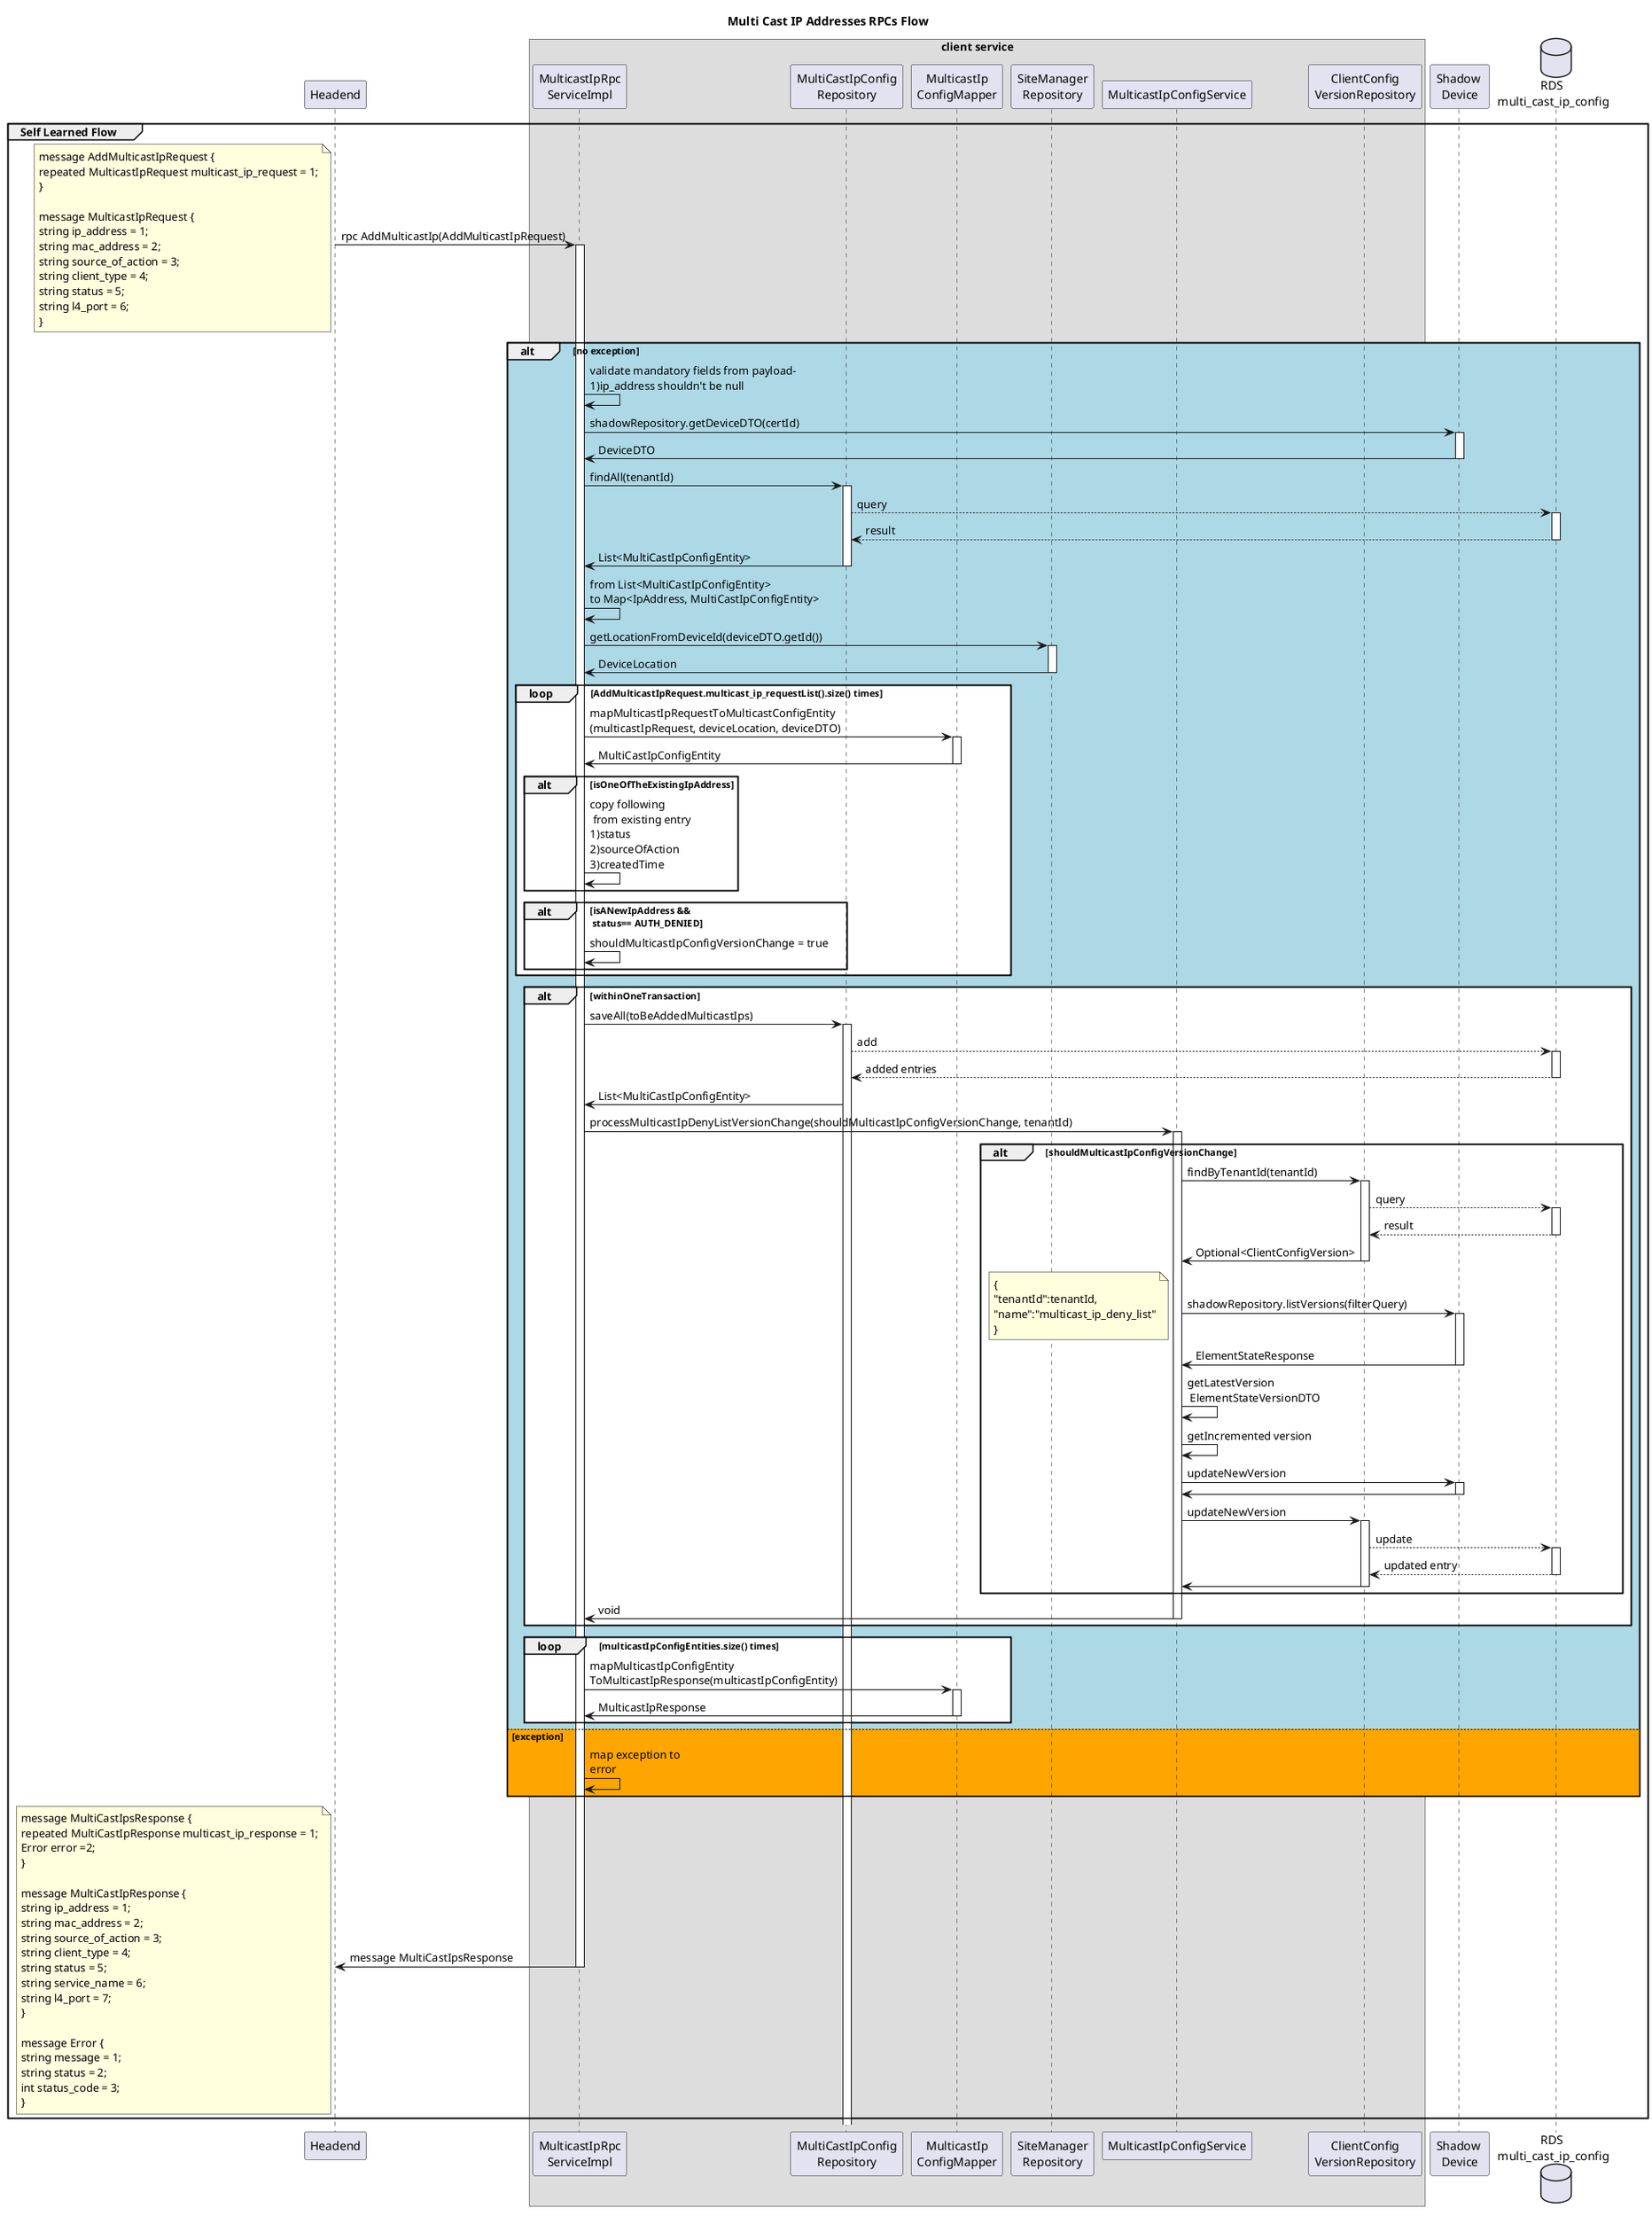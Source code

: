 @startuml

title Multi Cast IP Addresses RPCs Flow

participant "Headend" as headend
box "client service"
participant "MulticastIpRpc\nServiceImpl" as mrsi
participant "MultiCastIpConfig\nRepository" as mcr
participant "MulticastIp\nConfigMapper" as mcm
participant "SiteManager\nRepository" as smr
participant "MulticastIpConfigService" as mcs
participant "ClientConfig\nVersionRepository" as cvr
end box
participant "Shadow \nDevice" as sd
database "RDS \nmulti_cast_ip_config" as table

group Self Learned Flow
	headend -> mrsi ++: rpc AddMulticastIp(AddMulticastIpRequest)
	note left: message AddMulticastIpRequest {\nrepeated MulticastIpRequest multicast_ip_request = 1;\n}\n\nmessage MulticastIpRequest {\nstring ip_address = 1;\nstring mac_address = 2;\nstring source_of_action = 3;\nstring client_type = 4;\nstring status = 5;\nstring l4_port = 6;\n}
  alt #LightBlue no exception
    mrsi -> mrsi : validate mandatory fields from payload-\n1)ip_address shouldn't be null
    mrsi -> sd ++: shadowRepository.getDeviceDTO(certId)
	  sd -> mrsi --: DeviceDTO
	  mrsi -> mcr ++: findAll(tenantId)
	  mcr --> table ++: query
	  table --> mcr --: result
	  mcr -> mrsi --: List<MultiCastIpConfigEntity>
	  mrsi -> mrsi : from List<MultiCastIpConfigEntity>\nto Map<IpAddress, MultiCastIpConfigEntity>
	  mrsi -> smr ++: getLocationFromDeviceId(deviceDTO.getId())
	  smr -> mrsi --: DeviceLocation
	    loop #White AddMulticastIpRequest.multicast_ip_requestList().size() times
        mrsi -> mcm ++: mapMulticastIpRequestToMulticastConfigEntity\n(multicastIpRequest, deviceLocation, deviceDTO)
        mcm -> mrsi --: MultiCastIpConfigEntity
        alt isOneOfTheExistingIpAddress
          mrsi -> mrsi : copy following\n from existing entry\n1)status\n2)sourceOfAction\n3)createdTime
        end
        alt isANewIpAddress &&\n status== AUTH_DENIED
          mrsi-> mrsi : shouldMulticastIpConfigVersionChange = true
        end
      end
      alt #White withinOneTransaction
      mrsi -> mcr ++:saveAll(toBeAddedMulticastIps)
      mcr --> table ++: add
      table --> mcr --: added entries
      mcr -> mrsi : List<MultiCastIpConfigEntity>
      mrsi -> mcs ++: processMulticastIpDenyListVersionChange(shouldMulticastIpConfigVersionChange, tenantId)
      alt shouldMulticastIpConfigVersionChange
      mcs -> cvr ++: findByTenantId(tenantId)
      cvr --> table ++: query
      table --> cvr --: result
      cvr -> mcs --: Optional<ClientConfigVersion>
      mcs -> sd ++: shadowRepository.listVersions(filterQuery)
      note left: {\n"tenantId":tenantId,\n"name":"multicast_ip_deny_list"\n}
      sd -> mcs --: ElementStateResponse
      mcs -> mcs : getLatestVersion\n ElementStateVersionDTO
      mcs -> mcs : getIncremented version
      mcs -> sd ++: updateNewVersion
      sd -> mcs --:
      mcs -> cvr ++: updateNewVersion
      cvr --> table ++: update
      table --> cvr --: updated entry
      cvr -> mcs --:
      end
      mcs -> mrsi --: void
      end
    loop #White multicastIpConfigEntities.size() times
    	    mrsi -> mcm ++: mapMulticastIpConfigEntity\nToMulticastIpResponse(multicastIpConfigEntity)
    	    mcm -> mrsi --: MulticastIpResponse
    end
  else #Orange exception
        mrsi -> mrsi : map exception to \nerror
  end
	mrsi -> headend --: message MultiCastIpsResponse
	note left: message MultiCastIpsResponse {\nrepeated MultiCastIpResponse multicast_ip_response = 1;\nError error =2;\n}\n\nmessage MultiCastIpResponse {\nstring ip_address = 1;\nstring mac_address = 2;\nstring source_of_action = 3;\nstring client_type = 4;\nstring status = 5;\nstring service_name = 6;\nstring l4_port = 7;\n}\n\nmessage Error {\nstring message = 1;\nstring status = 2;\nint status_code = 3;\n}
end

@enduml
